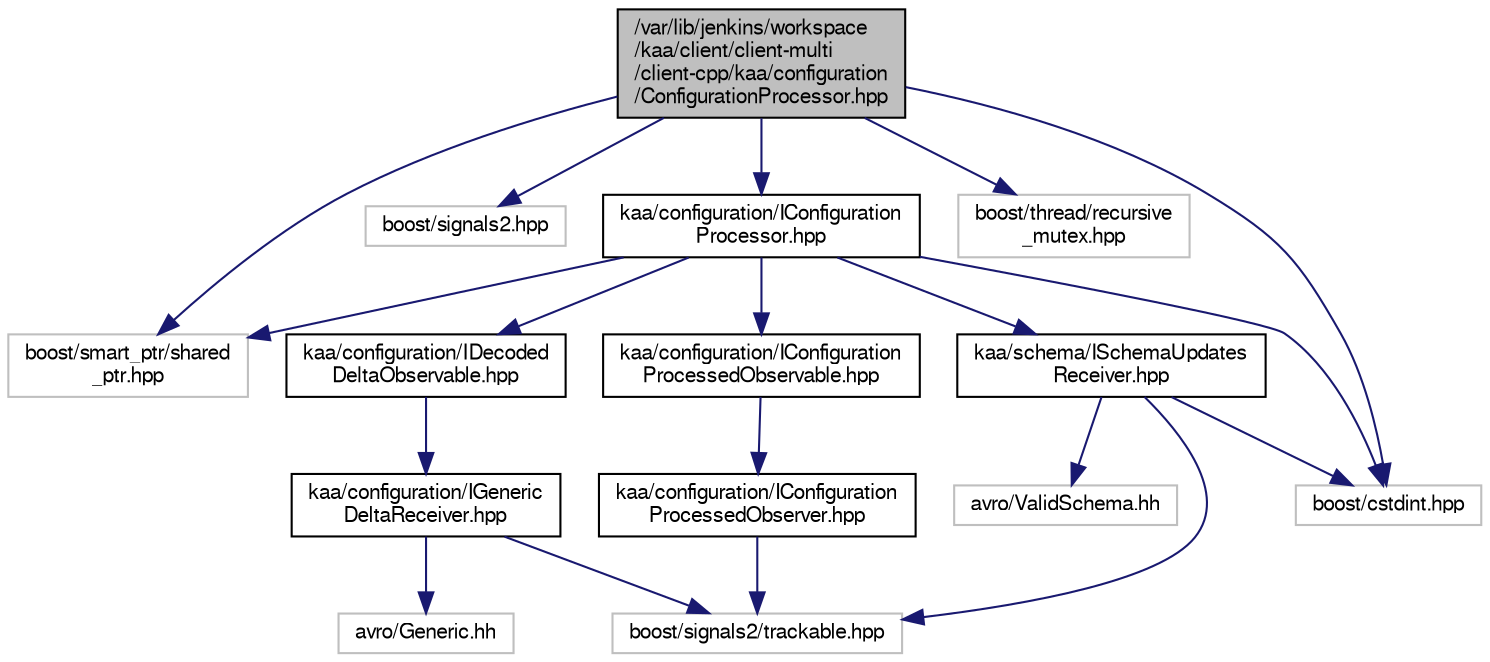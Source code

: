 digraph "/var/lib/jenkins/workspace/kaa/client/client-multi/client-cpp/kaa/configuration/ConfigurationProcessor.hpp"
{
  bgcolor="transparent";
  edge [fontname="FreeSans",fontsize="10",labelfontname="FreeSans",labelfontsize="10"];
  node [fontname="FreeSans",fontsize="10",shape=record];
  Node1 [label="/var/lib/jenkins/workspace\l/kaa/client/client-multi\l/client-cpp/kaa/configuration\l/ConfigurationProcessor.hpp",height=0.2,width=0.4,color="black", fillcolor="grey75", style="filled" fontcolor="black"];
  Node1 -> Node2 [color="midnightblue",fontsize="10",style="solid",fontname="FreeSans"];
  Node2 [label="boost/cstdint.hpp",height=0.2,width=0.4,color="grey75"];
  Node1 -> Node3 [color="midnightblue",fontsize="10",style="solid",fontname="FreeSans"];
  Node3 [label="boost/signals2.hpp",height=0.2,width=0.4,color="grey75"];
  Node1 -> Node4 [color="midnightblue",fontsize="10",style="solid",fontname="FreeSans"];
  Node4 [label="boost/smart_ptr/shared\l_ptr.hpp",height=0.2,width=0.4,color="grey75"];
  Node1 -> Node5 [color="midnightblue",fontsize="10",style="solid",fontname="FreeSans"];
  Node5 [label="boost/thread/recursive\l_mutex.hpp",height=0.2,width=0.4,color="grey75"];
  Node1 -> Node6 [color="midnightblue",fontsize="10",style="solid",fontname="FreeSans"];
  Node6 [label="kaa/configuration/IConfiguration\lProcessor.hpp",height=0.2,width=0.4,color="black",URL="$IConfigurationProcessor_8hpp.html"];
  Node6 -> Node2 [color="midnightblue",fontsize="10",style="solid",fontname="FreeSans"];
  Node6 -> Node4 [color="midnightblue",fontsize="10",style="solid",fontname="FreeSans"];
  Node6 -> Node7 [color="midnightblue",fontsize="10",style="solid",fontname="FreeSans"];
  Node7 [label="kaa/configuration/IConfiguration\lProcessedObservable.hpp",height=0.2,width=0.4,color="black",URL="$IConfigurationProcessedObservable_8hpp.html"];
  Node7 -> Node8 [color="midnightblue",fontsize="10",style="solid",fontname="FreeSans"];
  Node8 [label="kaa/configuration/IConfiguration\lProcessedObserver.hpp",height=0.2,width=0.4,color="black",URL="$IConfigurationProcessedObserver_8hpp.html"];
  Node8 -> Node9 [color="midnightblue",fontsize="10",style="solid",fontname="FreeSans"];
  Node9 [label="boost/signals2/trackable.hpp",height=0.2,width=0.4,color="grey75"];
  Node6 -> Node10 [color="midnightblue",fontsize="10",style="solid",fontname="FreeSans"];
  Node10 [label="kaa/configuration/IDecoded\lDeltaObservable.hpp",height=0.2,width=0.4,color="black",URL="$IDecodedDeltaObservable_8hpp.html"];
  Node10 -> Node11 [color="midnightblue",fontsize="10",style="solid",fontname="FreeSans"];
  Node11 [label="kaa/configuration/IGeneric\lDeltaReceiver.hpp",height=0.2,width=0.4,color="black",URL="$IGenericDeltaReceiver_8hpp.html"];
  Node11 -> Node9 [color="midnightblue",fontsize="10",style="solid",fontname="FreeSans"];
  Node11 -> Node12 [color="midnightblue",fontsize="10",style="solid",fontname="FreeSans"];
  Node12 [label="avro/Generic.hh",height=0.2,width=0.4,color="grey75"];
  Node6 -> Node13 [color="midnightblue",fontsize="10",style="solid",fontname="FreeSans"];
  Node13 [label="kaa/schema/ISchemaUpdates\lReceiver.hpp",height=0.2,width=0.4,color="black",URL="$ISchemaUpdatesReceiver_8hpp.html"];
  Node13 -> Node9 [color="midnightblue",fontsize="10",style="solid",fontname="FreeSans"];
  Node13 -> Node14 [color="midnightblue",fontsize="10",style="solid",fontname="FreeSans"];
  Node14 [label="avro/ValidSchema.hh",height=0.2,width=0.4,color="grey75"];
  Node13 -> Node2 [color="midnightblue",fontsize="10",style="solid",fontname="FreeSans"];
}
